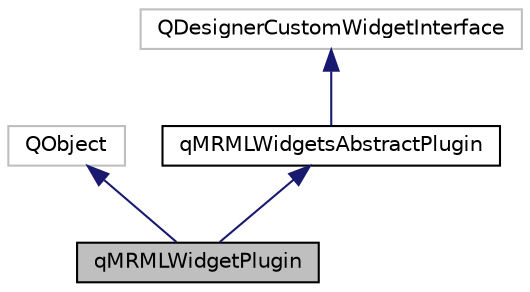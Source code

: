 digraph "qMRMLWidgetPlugin"
{
  bgcolor="transparent";
  edge [fontname="Helvetica",fontsize="10",labelfontname="Helvetica",labelfontsize="10"];
  node [fontname="Helvetica",fontsize="10",shape=record];
  Node4 [label="qMRMLWidgetPlugin",height=0.2,width=0.4,color="black", fillcolor="grey75", style="filled", fontcolor="black"];
  Node5 -> Node4 [dir="back",color="midnightblue",fontsize="10",style="solid",fontname="Helvetica"];
  Node5 [label="QObject",height=0.2,width=0.4,color="grey75"];
  Node6 -> Node4 [dir="back",color="midnightblue",fontsize="10",style="solid",fontname="Helvetica"];
  Node6 [label="qMRMLWidgetsAbstractPlugin",height=0.2,width=0.4,color="black",URL="$classqMRMLWidgetsAbstractPlugin.html"];
  Node7 -> Node6 [dir="back",color="midnightblue",fontsize="10",style="solid",fontname="Helvetica"];
  Node7 [label="QDesignerCustomWidgetInterface",height=0.2,width=0.4,color="grey75"];
}
